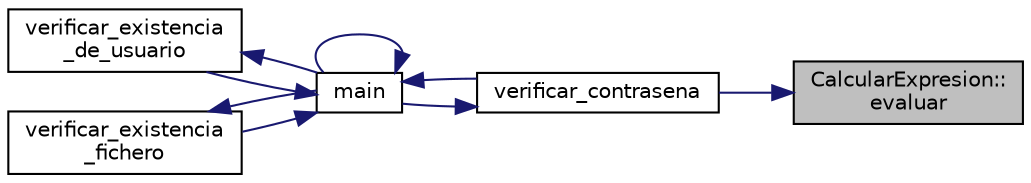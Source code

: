 digraph "CalcularExpresion::evaluar"
{
 // LATEX_PDF_SIZE
  edge [fontname="Helvetica",fontsize="10",labelfontname="Helvetica",labelfontsize="10"];
  node [fontname="Helvetica",fontsize="10",shape=record];
  rankdir="RL";
  Node1 [label="CalcularExpresion::\levaluar",height=0.2,width=0.4,color="black", fillcolor="grey75", style="filled", fontcolor="black",tooltip="evaluar."];
  Node1 -> Node2 [dir="back",color="midnightblue",fontsize="10",style="solid"];
  Node2 [label="verificar_contrasena",height=0.2,width=0.4,color="black", fillcolor="white", style="filled",URL="$_l_o_g_i_n_01_c_09_09_8cpp.html#a59d4925ed7ab663abaea69c2c37111d9",tooltip="verificar_contrasena"];
  Node2 -> Node3 [dir="back",color="midnightblue",fontsize="10",style="solid"];
  Node3 [label="main",height=0.2,width=0.4,color="black", fillcolor="white", style="filled",URL="$_l_o_g_i_n_01_c_09_09_8cpp.html#ae66f6b31b5ad750f1fe042a706a4e3d4",tooltip="main"];
  Node3 -> Node3 [dir="back",color="midnightblue",fontsize="10",style="solid"];
  Node3 -> Node2 [dir="back",color="midnightblue",fontsize="10",style="solid"];
  Node3 -> Node4 [dir="back",color="midnightblue",fontsize="10",style="solid"];
  Node4 [label="verificar_existencia\l_de_usuario",height=0.2,width=0.4,color="black", fillcolor="white", style="filled",URL="$_l_o_g_i_n_01_c_09_09_8cpp.html#a2cfb19675ebaa784ced8e4c63bcc61a8",tooltip="verificar_existencia_de_usuario"];
  Node4 -> Node3 [dir="back",color="midnightblue",fontsize="10",style="solid"];
  Node3 -> Node5 [dir="back",color="midnightblue",fontsize="10",style="solid"];
  Node5 [label="verificar_existencia\l_fichero",height=0.2,width=0.4,color="black", fillcolor="white", style="filled",URL="$_l_o_g_i_n_01_c_09_09_8cpp.html#a6a17355b6b5b1da6d3cd1ec961fbf8a3",tooltip="verificar_existencia_fichero"];
  Node5 -> Node3 [dir="back",color="midnightblue",fontsize="10",style="solid"];
}
